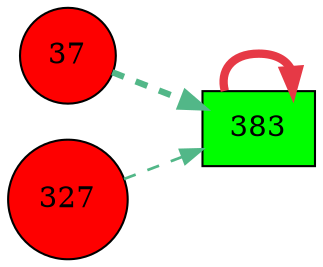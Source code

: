digraph G{
rankdir=LR;
37 [style=filled, shape=circle, fillcolor="#fe0000", label="37"];
327 [style=filled, shape=circle, fillcolor="#fe0000", label="327"];
383 [style=filled, shape=box, fillcolor="#00fe00", label="383"];
383 -> 383 [color="#e63946",penwidth=4.00];
37 -> 383 [color="#52b788",style=dashed,penwidth=3.00];
327 -> 383 [color="#52b788",style=dashed,penwidth=1.31];
}